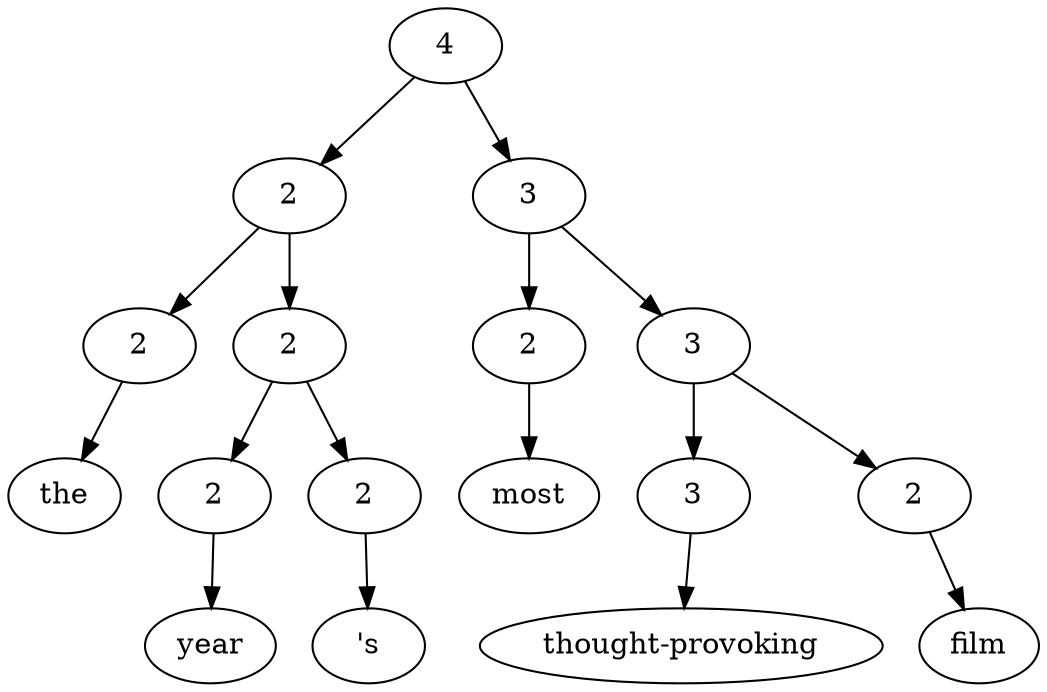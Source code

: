 digraph G{Node0 [label="4"]
Node0 -> Node1
Node0 -> Node9
Node1 [label="2"]
Node1 -> Node2
Node1 -> Node4
Node9 [label="3"]
Node9 -> Node10
Node9 -> Node12
Node2 [label="2"]
Node2 -> Node3
Node4 [label="2"]
Node4 -> Node5
Node4 -> Node7
Node10 [label="2"]
Node10 -> Node11
Node12 [label="3"]
Node12 -> Node13
Node12 -> Node15
Node3 [label="the"]
Node5 [label="2"]
Node5 -> Node6
Node7 [label="2"]
Node7 -> Node8
Node11 [label="most"]
Node13 [label="3"]
Node13 -> Node14
Node15 [label="2"]
Node15 -> Node16
Node6 [label="year"]
Node8 [label="'s"]
Node14 [label="thought-provoking"]
Node16 [label="film"]
}